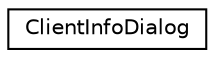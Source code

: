 digraph "Graphical Class Hierarchy"
{
  edge [fontname="Helvetica",fontsize="10",labelfontname="Helvetica",labelfontsize="10"];
  node [fontname="Helvetica",fontsize="10",shape=record];
  rankdir="LR";
  Node1 [label="ClientInfoDialog",height=0.2,width=0.4,color="black", fillcolor="white", style="filled",URL="$class_client_info_dialog.html"];
}
